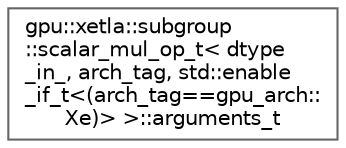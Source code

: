 digraph "Graphical Class Hierarchy"
{
 // LATEX_PDF_SIZE
  bgcolor="transparent";
  edge [fontname=Helvetica,fontsize=10,labelfontname=Helvetica,labelfontsize=10];
  node [fontname=Helvetica,fontsize=10,shape=box,height=0.2,width=0.4];
  rankdir="LR";
  Node0 [id="Node000000",label="gpu::xetla::subgroup\l::scalar_mul_op_t\< dtype\l_in_, arch_tag, std::enable\l_if_t\<(arch_tag==gpu_arch::\lXe)\> \>::arguments_t",height=0.2,width=0.4,color="grey40", fillcolor="white", style="filled",URL="$structgpu_1_1xetla_1_1subgroup_1_1scalar__mul__op__t_3_01dtype__in___00_01arch__tag_00_01std_1_18b6b54ab4a0ba5cab369b7bde94a97e3.html",tooltip=" "];
}
